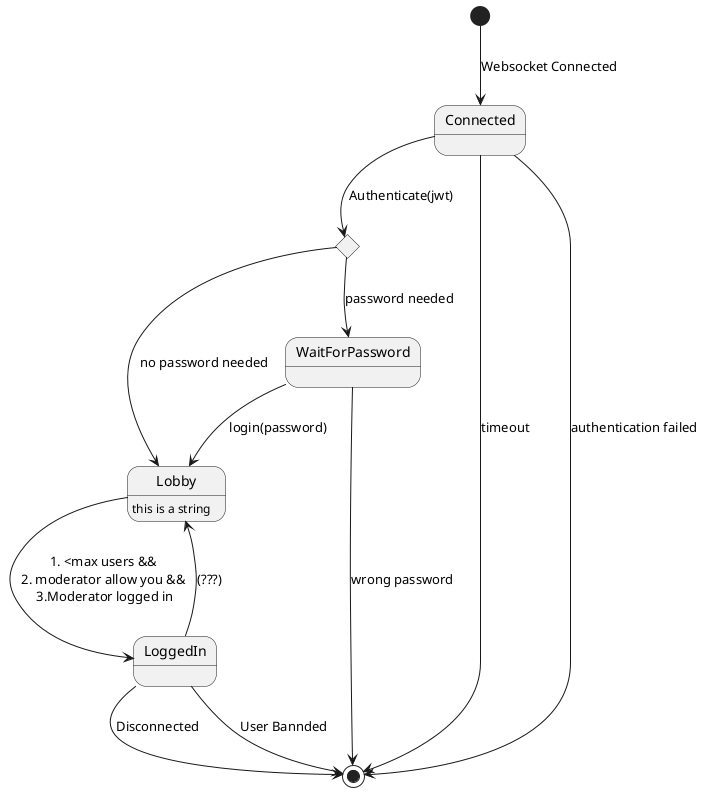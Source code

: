 @startuml

state c <<choice>>

[*] --> Connected: Websocket Connected
Connected --> [*]: timeout
Connected --> c: Authenticate(jwt)

c --> Lobby:  no password needed
c --> WaitForPassword: password needed
Connected --> [*]: authentication failed

WaitForPassword --> Lobby: login(password)
WaitForPassword --> [*]: wrong password
Lobby : this is a string
Lobby -> LoggedIn: 1. <max users && \n2. moderator allow you && \n3.Moderator logged in

LoggedIn --> [*]: Disconnected
LoggedIn --> Lobby: (???)
LoggedIn --> [*]: User Bannded
@enduml
